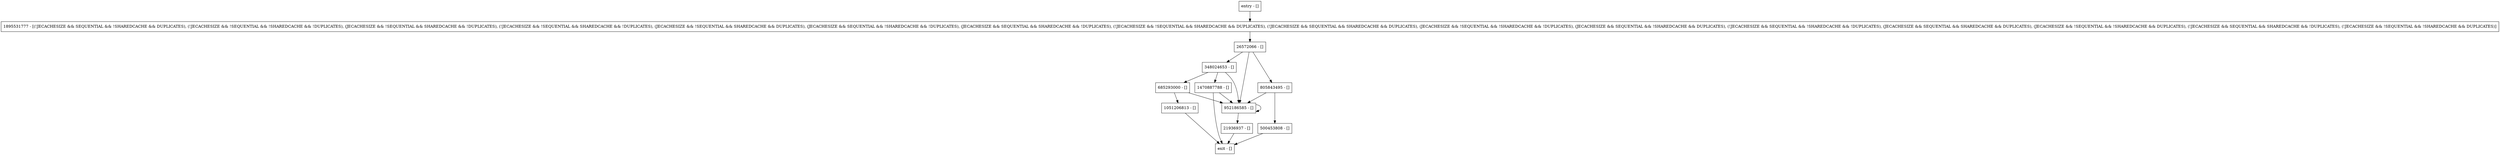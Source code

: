 digraph putInternal {
node [shape=record];
1470887788 [label="1470887788 - []"];
348024653 [label="348024653 - []"];
952186585 [label="952186585 - []"];
805843495 [label="805843495 - []"];
1895531777 [label="1895531777 - [(!JECACHESIZE && SEQUENTIAL && !SHAREDCACHE && DUPLICATES), (!JECACHESIZE && !SEQUENTIAL && !SHAREDCACHE && !DUPLICATES), (JECACHESIZE && !SEQUENTIAL && SHAREDCACHE && !DUPLICATES), (!JECACHESIZE && !SEQUENTIAL && SHAREDCACHE && !DUPLICATES), (JECACHESIZE && !SEQUENTIAL && SHAREDCACHE && DUPLICATES), (JECACHESIZE && SEQUENTIAL && !SHAREDCACHE && !DUPLICATES), (JECACHESIZE && SEQUENTIAL && SHAREDCACHE && !DUPLICATES), (!JECACHESIZE && !SEQUENTIAL && SHAREDCACHE && DUPLICATES), (!JECACHESIZE && SEQUENTIAL && SHAREDCACHE && DUPLICATES), (JECACHESIZE && !SEQUENTIAL && !SHAREDCACHE && !DUPLICATES), (JECACHESIZE && SEQUENTIAL && !SHAREDCACHE && DUPLICATES), (!JECACHESIZE && SEQUENTIAL && !SHAREDCACHE && !DUPLICATES), (JECACHESIZE && SEQUENTIAL && SHAREDCACHE && DUPLICATES), (JECACHESIZE && !SEQUENTIAL && !SHAREDCACHE && DUPLICATES), (!JECACHESIZE && SEQUENTIAL && SHAREDCACHE && !DUPLICATES), (!JECACHESIZE && !SEQUENTIAL && !SHAREDCACHE && DUPLICATES)]"];
500453808 [label="500453808 - []"];
entry [label="entry - []"];
exit [label="exit - []"];
21936937 [label="21936937 - []"];
26572066 [label="26572066 - []"];
1051206813 [label="1051206813 - []"];
685293000 [label="685293000 - []"];
entry;
exit;
1470887788 -> exit;
1470887788 -> 952186585;
348024653 -> 1470887788;
348024653 -> 952186585;
348024653 -> 685293000;
952186585 -> 952186585;
952186585 -> 21936937;
805843495 -> 952186585;
805843495 -> 500453808;
1895531777 -> 26572066;
500453808 -> exit;
entry -> 1895531777;
21936937 -> exit;
26572066 -> 348024653;
26572066 -> 952186585;
26572066 -> 805843495;
1051206813 -> exit;
685293000 -> 952186585;
685293000 -> 1051206813;
}
